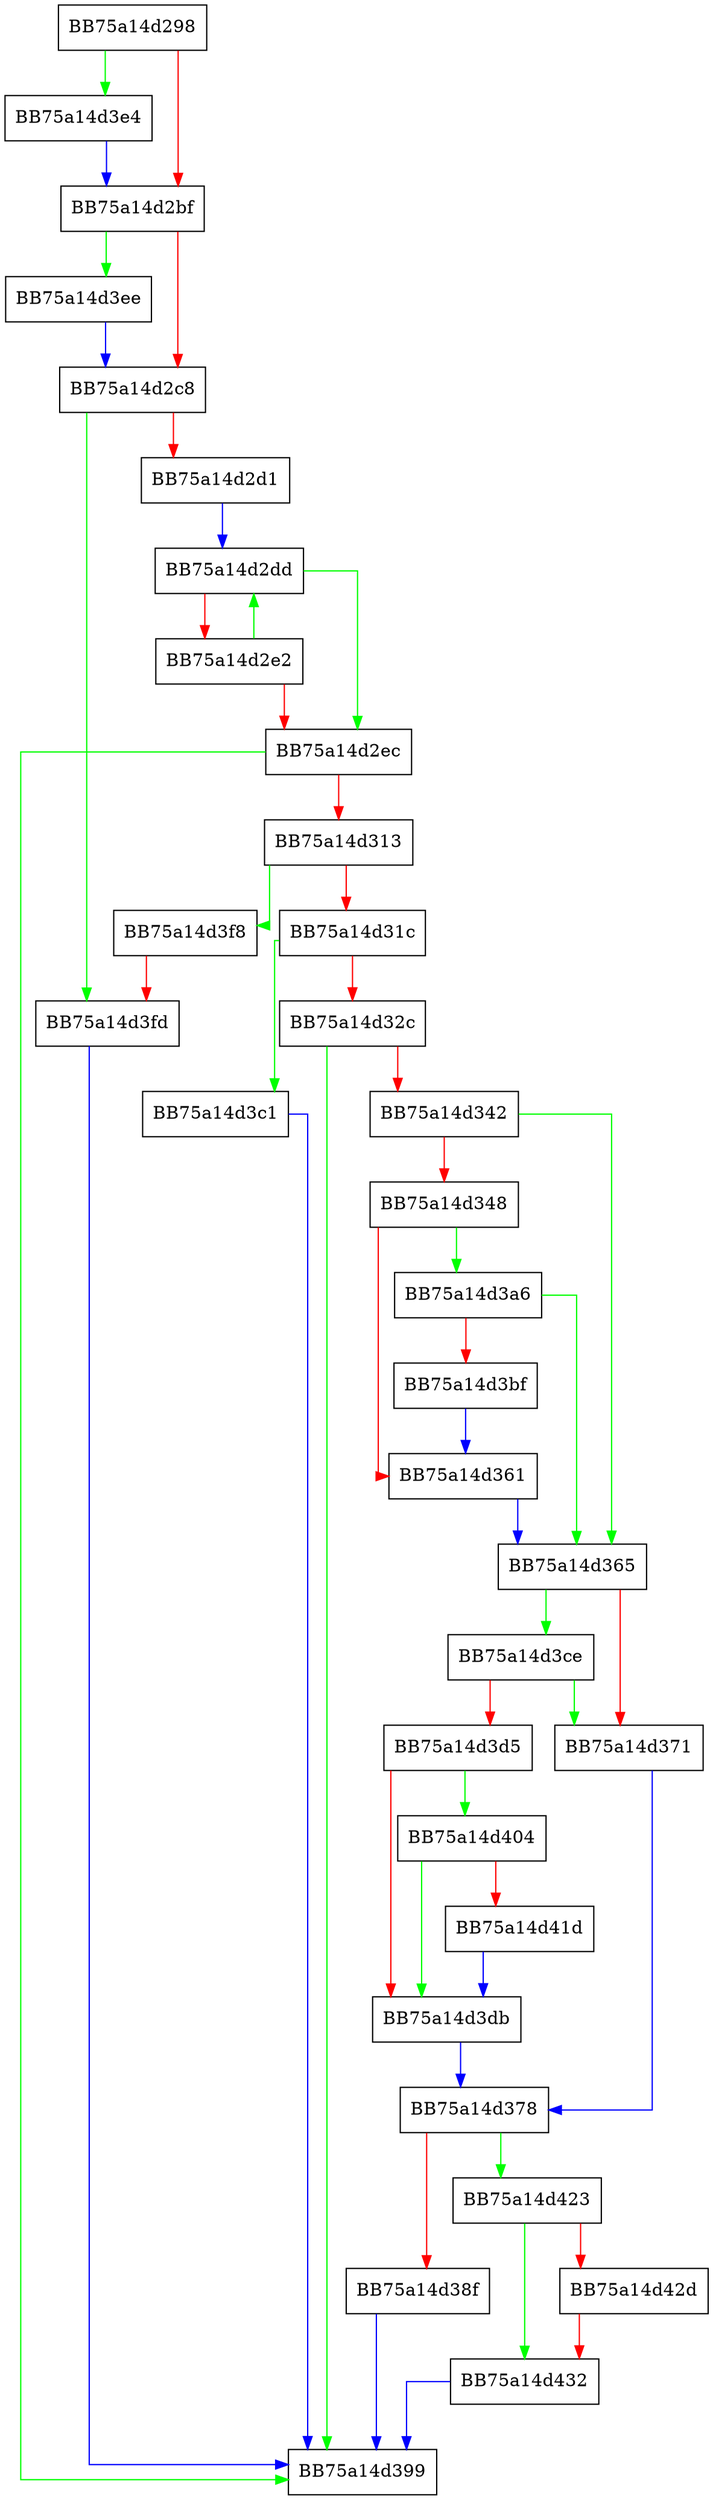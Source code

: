 digraph GetNtPathFromWin32 {
  node [shape="box"];
  graph [splines=ortho];
  BB75a14d298 -> BB75a14d3e4 [color="green"];
  BB75a14d298 -> BB75a14d2bf [color="red"];
  BB75a14d2bf -> BB75a14d3ee [color="green"];
  BB75a14d2bf -> BB75a14d2c8 [color="red"];
  BB75a14d2c8 -> BB75a14d3fd [color="green"];
  BB75a14d2c8 -> BB75a14d2d1 [color="red"];
  BB75a14d2d1 -> BB75a14d2dd [color="blue"];
  BB75a14d2dd -> BB75a14d2ec [color="green"];
  BB75a14d2dd -> BB75a14d2e2 [color="red"];
  BB75a14d2e2 -> BB75a14d2dd [color="green"];
  BB75a14d2e2 -> BB75a14d2ec [color="red"];
  BB75a14d2ec -> BB75a14d399 [color="green"];
  BB75a14d2ec -> BB75a14d313 [color="red"];
  BB75a14d313 -> BB75a14d3f8 [color="green"];
  BB75a14d313 -> BB75a14d31c [color="red"];
  BB75a14d31c -> BB75a14d3c1 [color="green"];
  BB75a14d31c -> BB75a14d32c [color="red"];
  BB75a14d32c -> BB75a14d399 [color="green"];
  BB75a14d32c -> BB75a14d342 [color="red"];
  BB75a14d342 -> BB75a14d365 [color="green"];
  BB75a14d342 -> BB75a14d348 [color="red"];
  BB75a14d348 -> BB75a14d3a6 [color="green"];
  BB75a14d348 -> BB75a14d361 [color="red"];
  BB75a14d361 -> BB75a14d365 [color="blue"];
  BB75a14d365 -> BB75a14d3ce [color="green"];
  BB75a14d365 -> BB75a14d371 [color="red"];
  BB75a14d371 -> BB75a14d378 [color="blue"];
  BB75a14d378 -> BB75a14d423 [color="green"];
  BB75a14d378 -> BB75a14d38f [color="red"];
  BB75a14d38f -> BB75a14d399 [color="blue"];
  BB75a14d3a6 -> BB75a14d365 [color="green"];
  BB75a14d3a6 -> BB75a14d3bf [color="red"];
  BB75a14d3bf -> BB75a14d361 [color="blue"];
  BB75a14d3c1 -> BB75a14d399 [color="blue"];
  BB75a14d3ce -> BB75a14d371 [color="green"];
  BB75a14d3ce -> BB75a14d3d5 [color="red"];
  BB75a14d3d5 -> BB75a14d404 [color="green"];
  BB75a14d3d5 -> BB75a14d3db [color="red"];
  BB75a14d3db -> BB75a14d378 [color="blue"];
  BB75a14d3e4 -> BB75a14d2bf [color="blue"];
  BB75a14d3ee -> BB75a14d2c8 [color="blue"];
  BB75a14d3f8 -> BB75a14d3fd [color="red"];
  BB75a14d3fd -> BB75a14d399 [color="blue"];
  BB75a14d404 -> BB75a14d3db [color="green"];
  BB75a14d404 -> BB75a14d41d [color="red"];
  BB75a14d41d -> BB75a14d3db [color="blue"];
  BB75a14d423 -> BB75a14d432 [color="green"];
  BB75a14d423 -> BB75a14d42d [color="red"];
  BB75a14d42d -> BB75a14d432 [color="red"];
  BB75a14d432 -> BB75a14d399 [color="blue"];
}